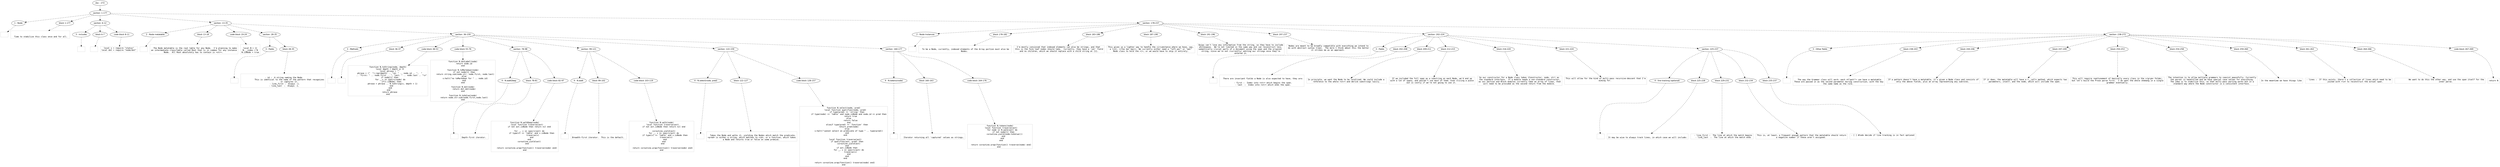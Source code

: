 digraph hierarchy {

node [fontname=Helvetica]
edge [style=dashed]

doc_0 [label="doc - 272"]


doc_0 -> { section_1}
{rank=same; section_1}

section_1 [label="section: 1-177"]


section_1 -> { header_2 block_3 section_4 section_5 section_6}
{rank=same; header_2 block_3 section_4 section_5 section_6}

header_2 [label="1 : Node"]

block_3 [label="block 1-177"]

section_4 [label="section: 6-12"]

section_5 [label="section: 13-35"]

section_6 [label="section: 178-237"]


header_2 -> leaf_7
leaf_7  [color=Gray,shape=rectangle,fontname=Inconsolata,label=""]
block_3 -> leaf_8
leaf_8  [color=Gray,shape=rectangle,fontname=Inconsolata,label="

  Time to stabilize this class once and for all. 
"]
section_4 -> { header_9 block_10 codeblock_11}
{rank=same; header_9 block_10 codeblock_11}

header_9 [label="3 : includes"]

block_10 [label="block 6-7"]

codeblock_11 [label="code block 8-11"]


header_9 -> leaf_12
leaf_12  [color=Gray,shape=rectangle,fontname=Inconsolata,label=""]
block_10 -> leaf_13
leaf_13  [color=Gray,shape=rectangle,fontname=Inconsolata,label=""]
codeblock_11 -> leaf_14
leaf_14  [color=Gray,shape=rectangle,fontname=Inconsolata,label="local s = require \"status\"
local dot = require \"node/dot\""]
section_5 -> { header_15 block_16 codeblock_17 section_18 section_19}
{rank=same; header_15 block_16 codeblock_17 section_18 section_19}

header_15 [label="2 : Node metatable"]

block_16 [label="block 13-18"]

codeblock_17 [label="code block 19-24"]

section_18 [label="section: 28-35"]

section_19 [label="section: 36-159"]


header_15 -> leaf_20
leaf_20  [color=Gray,shape=rectangle,fontname=Inconsolata,label=""]
block_16 -> leaf_21
leaf_21  [color=Gray,shape=rectangle,fontname=Inconsolata,label="
  The Node metatable is the root table for any Node.  I'm planning to make
an intermediate class/table called Root that is in common for any instance
Node.  All Root absolutely has to contain is =str=. 
"]
codeblock_17 -> leaf_22
leaf_22  [color=Gray,shape=rectangle,fontname=Inconsolata,label="
local N = {}
N.__index = N
N.isNode = true"]
section_18 -> { header_23 block_24}
{rank=same; header_23 block_24}

header_23 [label="3 : Fields"]

block_24 [label="block 28-35"]


header_23 -> leaf_25
leaf_25  [color=Gray,shape=rectangle,fontname=Inconsolata,label=""]
block_24 -> leaf_26
leaf_26  [color=Gray,shape=rectangle,fontname=Inconsolata,label="
   - id :  A string naming the Node. 
           This is identical to the name of the pattern that recognizes
           or captures it.
   - line_first :  Always -1.
   - line_last  :  Always -1. 
"]
section_19 -> { header_27 block_28 codeblock_29 codeblock_30 section_31 section_32 section_33 section_34}
{rank=same; header_27 block_28 codeblock_29 codeblock_30 section_31 section_32 section_33 section_34}

header_27 [label="3 : Methods"]

block_28 [label="block 36-37"]

codeblock_29 [label="code block 38-53"]

codeblock_30 [label="code block 55-76"]

section_31 [label="section: 78-98"]

section_32 [label="section: 99-121"]

section_33 [label="section: 122-159"]

section_34 [label="section: 160-177"]


header_27 -> leaf_35
leaf_35  [color=Gray,shape=rectangle,fontname=Inconsolata,label=""]
block_28 -> leaf_36
leaf_36  [color=Gray,shape=rectangle,fontname=Inconsolata,label=""]
codeblock_29 -> leaf_37
leaf_37  [color=Gray,shape=rectangle,fontname=Inconsolata,label="function N.toString(node, depth)
   local depth = depth or 0
   local phrase = \"\"
   phrase = (\"  \"):rep(depth) .. \"id: \" .. node.id .. \",  \"
      .. \"first: \" .. node.first .. \", last: \" .. node.last .. \"\\n\"
   if node[1] then
    for _,v in ipairs(node) do
      if(v.isNode) then
        phrase = phrase .. N.toString(v, depth + 1)
      end
    end
  end 
   return phrase
end"]
codeblock_30 -> leaf_38
leaf_38  [color=Gray,shape=rectangle,fontname=Inconsolata,label="function N.dotLabel(node)
  return node.id
end

function N.toMarkdown(node)
  if not node[1] then
    return string.sub(node.str, node.first, node.last)
  else
    s:halt(\"no toMarkdown for \" .. node.id)
  end
end

function N.dot(node)
  return dot.dot(node)
end

function N.toValue(node)
  return node.str:sub(node.first,node.last)
end
"]
section_31 -> { header_39 block_40 codeblock_41}
{rank=same; header_39 block_40 codeblock_41}

header_39 [label="4 : N.walkDeep"]

block_40 [label="block 78-81"]

codeblock_41 [label="code block 82-97"]


header_39 -> leaf_42
leaf_42  [color=Gray,shape=rectangle,fontname=Inconsolata,label=""]
block_40 -> leaf_43
leaf_43  [color=Gray,shape=rectangle,fontname=Inconsolata,label="
Depth-first iterator. 
"]
codeblock_41 -> leaf_44
leaf_44  [color=Gray,shape=rectangle,fontname=Inconsolata,label="function N.walkDeep(node)
    local function traverse(ast)
        if not ast.isNode then return nil end

        for _, v in ipairs(ast) do
            if type(v) == 'table' and v.isNode then
              traverse(v)
            end
        end
        coroutine.yield(ast)
    end

    return coroutine.wrap(function() traverse(node) end)
end"]
section_32 -> { header_45 block_46 codeblock_47}
{rank=same; header_45 block_46 codeblock_47}

header_45 [label="4 : N.walk"]

block_46 [label="block 99-102"]

codeblock_47 [label="code block 103-119"]


header_45 -> leaf_48
leaf_48  [color=Gray,shape=rectangle,fontname=Inconsolata,label=""]
block_46 -> leaf_49
leaf_49  [color=Gray,shape=rectangle,fontname=Inconsolata,label="
Breadth-first iterator.  This is the default. 
"]
codeblock_47 -> leaf_50
leaf_50  [color=Gray,shape=rectangle,fontname=Inconsolata,label="function N.walk(node)
  local function traverse(ast)
    if not ast.isNode then return nil end

    coroutine.yield(ast)
    for _, v in ipairs(ast) do
      if type(v) == 'table' and v.isNode then
        traverse(v)
      end
    end
  end

  return coroutine.wrap(function() traverse(node) end)
end
"]
section_33 -> { header_51 block_52 codeblock_53}
{rank=same; header_51 block_52 codeblock_53}

header_51 [label="4 : N.select(node, pred)"]

block_52 [label="block 122-127"]

codeblock_53 [label="code block 128-157"]


header_51 -> leaf_54
leaf_54  [color=Gray,shape=rectangle,fontname=Inconsolata,label=""]
block_52 -> leaf_55
leaf_55  [color=Gray,shape=rectangle,fontname=Inconsolata,label="
  Takes the Node and walks it, yielding the Nodes which match the predicate.
=pred= is either a string, which matches to =id=, or a function, which takes
a Node and returns true or false on some premise. 
"]
codeblock_53 -> leaf_56
leaf_56  [color=Gray,shape=rectangle,fontname=Inconsolata,label="function N.select(node, pred)
   local function qualifies(node, pred)
      if type(pred) == 'string' then
         if type(node) == 'table' and node.isNode and node.id == pred then
            return true
         else
            return false
         end
      elseif type(pred) == 'function' then
         return pred(node)
      else
         s:halt(\"cannot select on predicate of type \" .. type(pred))
      end
   end

   local function traverse(ast)
      if qualifies(ast, pred) then
         coroutine.yield(ast)
      end
      if ast.isNode then
         for _, v in ipairs(ast) do
            traverse(v)
         end
      end
   end

  return coroutine.wrap(function() traverse(node) end)
end"]
section_34 -> { header_57 block_58 codeblock_59}
{rank=same; header_57 block_58 codeblock_59}

header_57 [label="4 : N.tokens(node)"]

block_58 [label="block 160-163"]

codeblock_59 [label="code block 164-176"]


header_57 -> leaf_60
leaf_60  [color=Gray,shape=rectangle,fontname=Inconsolata,label=""]
block_58 -> leaf_61
leaf_61  [color=Gray,shape=rectangle,fontname=Inconsolata,label="
  Iterator returning all 'captured' values as strings.
"]
codeblock_59 -> leaf_62
leaf_62  [color=Gray,shape=rectangle,fontname=Inconsolata,label="function N.tokens(node)
  local function traverse(ast)
    for node in N.walk(ast) do
      if not node[1] then
        coroutine.yield(node:toValue())
      end
    end
  end

  return coroutine.wrap(function() traverse(node) end)
end  "]
section_6 -> { header_63 block_64 block_65 block_66 block_67 block_68 section_69 section_70}
{rank=same; header_63 block_64 block_65 block_66 block_67 block_68 section_69 section_70}

header_63 [label="2 : Node Instances"]

block_64 [label="block 178-182"]

block_65 [label="block 183-186"]

block_66 [label="block 187-190"]

block_67 [label="block 191-196"]

block_68 [label="block 197-237"]

section_69 [label="section: 202-224"]

section_70 [label="section: 238-272"]


header_63 -> leaf_71
leaf_71  [color=Gray,shape=rectangle,fontname=Inconsolata,label=""]
block_64 -> leaf_72
leaf_72  [color=Gray,shape=rectangle,fontname=Inconsolata,label="
  To be a Node, currently, indexed elements of the Array portion must also be 
Nodes. 
"]
block_65 -> leaf_73
leaf_73  [color=Gray,shape=rectangle,fontname=Inconsolata,label="I'm mostly convinced that indexed elements can also be strings, and that 
this is the form leaf nodes should take.  Currently, they have a 'val' field
and no children, which we should replace with a child string at [1].
"]
block_66 -> leaf_74
leaf_74  [color=Gray,shape=rectangle,fontname=Inconsolata,label="This gives us a lighter way to handle the circumstance where we have, say,
a list, =(foo bar baz)=. We currently either need a \"left-per\" or \"pal\"
Node class to hold the =(=, or we would have to skip it entirely.
"]
block_67 -> leaf_75
leaf_75  [color=Gray,shape=rectangle,fontname=Inconsolata,label="Quipu can't lose any information from the string, so they have to include
whitespace.  We're not limited in the same way and can reconstruct less 
semantically crucial parts of a document using the span and the original 
string, since we're not /currently/ editing our strings once they're
entered in.
"]
block_68 -> leaf_76
leaf_76  [color=Gray,shape=rectangle,fontname=Inconsolata,label="Nodes are meant to be broadly compatible with everything we intend to
do with abstract syntax trees.  The more I think about this the better
it strikes me as an approach. 

"]
section_69 -> { header_77 block_78 block_79 block_80 block_81 block_82 section_83}
{rank=same; header_77 block_78 block_79 block_80 block_81 block_82 section_83}

header_77 [label="3 : Fields"]

block_78 [label="block 202-208"]

block_79 [label="block 209-211"]

block_80 [label="block 212-215"]

block_81 [label="block 216-220"]

block_82 [label="block 221-224"]

section_83 [label="section: 225-237"]


header_77 -> leaf_84
leaf_84  [color=Gray,shape=rectangle,fontname=Inconsolata,label=""]
block_78 -> leaf_85
leaf_85  [color=Gray,shape=rectangle,fontname=Inconsolata,label="
  There are invariant fields a Node is also expected to have, they are:
 
  - first :  Index into =str= which begins the span.
  - last  :  Index into =str= which ends the span.
"]
block_79 -> leaf_86
leaf_86  [color=Gray,shape=rectangle,fontname=Inconsolata,label="In principle, we want the Node to be localized. We could include a 
reference to the whole =str= and derive substrings lazily.
"]
block_80 -> leaf_87
leaf_87  [color=Gray,shape=rectangle,fontname=Inconsolata,label="If we included the full span as a substring on each Node, we'd end up
with a lot of spans, and wouldn't use most of them. Even slicing a piece
out is costly if we're not going to use it. 
"]
block_81 -> leaf_88
leaf_88  [color=Gray,shape=rectangle,fontname=Inconsolata,label="So our constructor for a Node class takes (Constructor, node, str) as 
the standard interface.  If a module needs a non-standard constructor,
as our Section and Block modules currently take an array of lines, that
will need to be provided as the second return from the module. 
"]
block_82 -> leaf_89
leaf_89  [color=Gray,shape=rectangle,fontname=Inconsolata,label="This will allow for the kind of multi-pass recursive-descent that I'm
aiming for. 

"]
section_83 -> { header_90 block_91 block_92 block_93 block_94}
{rank=same; header_90 block_91 block_92 block_93 block_94}

header_90 [label="4 : line tracking (optional)"]

block_91 [label="block 225-228"]

block_92 [label="block 229-231"]

block_93 [label="block 232-234"]

block_94 [label="block 235-237"]


header_90 -> leaf_95
leaf_95  [color=Gray,shape=rectangle,fontname=Inconsolata,label=""]
block_91 -> leaf_96
leaf_96  [color=Gray,shape=rectangle,fontname=Inconsolata,label="
It may be wise to always track lines, in which case we will include:
"]
block_92 -> leaf_97
leaf_97  [color=Gray,shape=rectangle,fontname=Inconsolata,label="  - line_first :  The line at which the match begins
  - line_last  :  The line at which the match ends
"]
block_93 -> leaf_98
leaf_98  [color=Gray,shape=rectangle,fontname=Inconsolata,label="This is, at least, a frequent enough pattern that the metatable should return
a negative number if these aren't assigned. 
"]
block_94 -> leaf_99
leaf_99  [color=Gray,shape=rectangle,fontname=Inconsolata,label="- [ ] #todo decide if line tracking is in fact optional

"]
section_70 -> { header_100 block_101 block_102 block_103 block_104 block_105 block_106 block_107 block_108 codeblock_109}
{rank=same; header_100 block_101 block_102 block_103 block_104 block_105 block_106 block_107 block_108 codeblock_109}

header_100 [label="3 : Other fields"]

block_101 [label="block 238-243"]

block_102 [label="block 244-246"]

block_103 [label="block 247-249"]

block_104 [label="block 250-253"]

block_105 [label="block 254-258"]

block_106 [label="block 259-260"]

block_107 [label="block 261-263"]

block_108 [label="block 264-266"]

codeblock_109 [label="code block 267-269"]


header_100 -> leaf_110
leaf_110  [color=Gray,shape=rectangle,fontname=Inconsolata,label=""]
block_101 -> leaf_111
leaf_111  [color=Gray,shape=rectangle,fontname=Inconsolata,label="
  The way the Grammar class will work: each =V\"patt\"= can have a metatable.
These are passed in as the second parameter during construction, with the key
the same name as the rule. 
"]
block_102 -> leaf_112
leaf_112  [color=Gray,shape=rectangle,fontname=Inconsolata,label="If a pattern doesn't have a metatable, it's given a Node class and consists of
only the above fields, plus an array representing any subrules. 
"]
block_103 -> leaf_113
leaf_113  [color=Gray,shape=rectangle,fontname=Inconsolata,label="If it does, the metatable will have a =__call= method, which expects two
parameters, itself, and the node, which will include the span. 
"]
block_104 -> leaf_114
leaf_114  [color=Gray,shape=rectangle,fontname=Inconsolata,label="This will require reattunement of basically every class in the =/grym= folder,
but let's build the Prose parse first.  I do want the whole shebang in a single
grammar eventually.
"]
block_105 -> leaf_115
leaf_115  [color=Gray,shape=rectangle,fontname=Inconsolata,label="The intention is to allow multiple grammars to coexist peacefully. Currently
the parser is handrolled and we have special case values for everything.
The idea is to stabilize this, so that multi-pass parsing works but in a
standard way where the Node constructor is a consistent interface. 
"]
block_106 -> leaf_116
leaf_116  [color=Gray,shape=rectangle,fontname=Inconsolata,label="In the meantime we have things like
"]
block_107 -> leaf_117
leaf_117  [color=Gray,shape=rectangle,fontname=Inconsolata,label="- lines :  If this exists, there's a collection of lines which need to be
           joined with =\\n= to reconstruct the actual span.
"]
block_108 -> leaf_118
leaf_118  [color=Gray,shape=rectangle,fontname=Inconsolata,label="           We want to do this the other way, and use the span itself for the
           inner parse. 
"]
codeblock_109 -> leaf_119
leaf_119  [color=Gray,shape=rectangle,fontname=Inconsolata,label="return N"]

}
